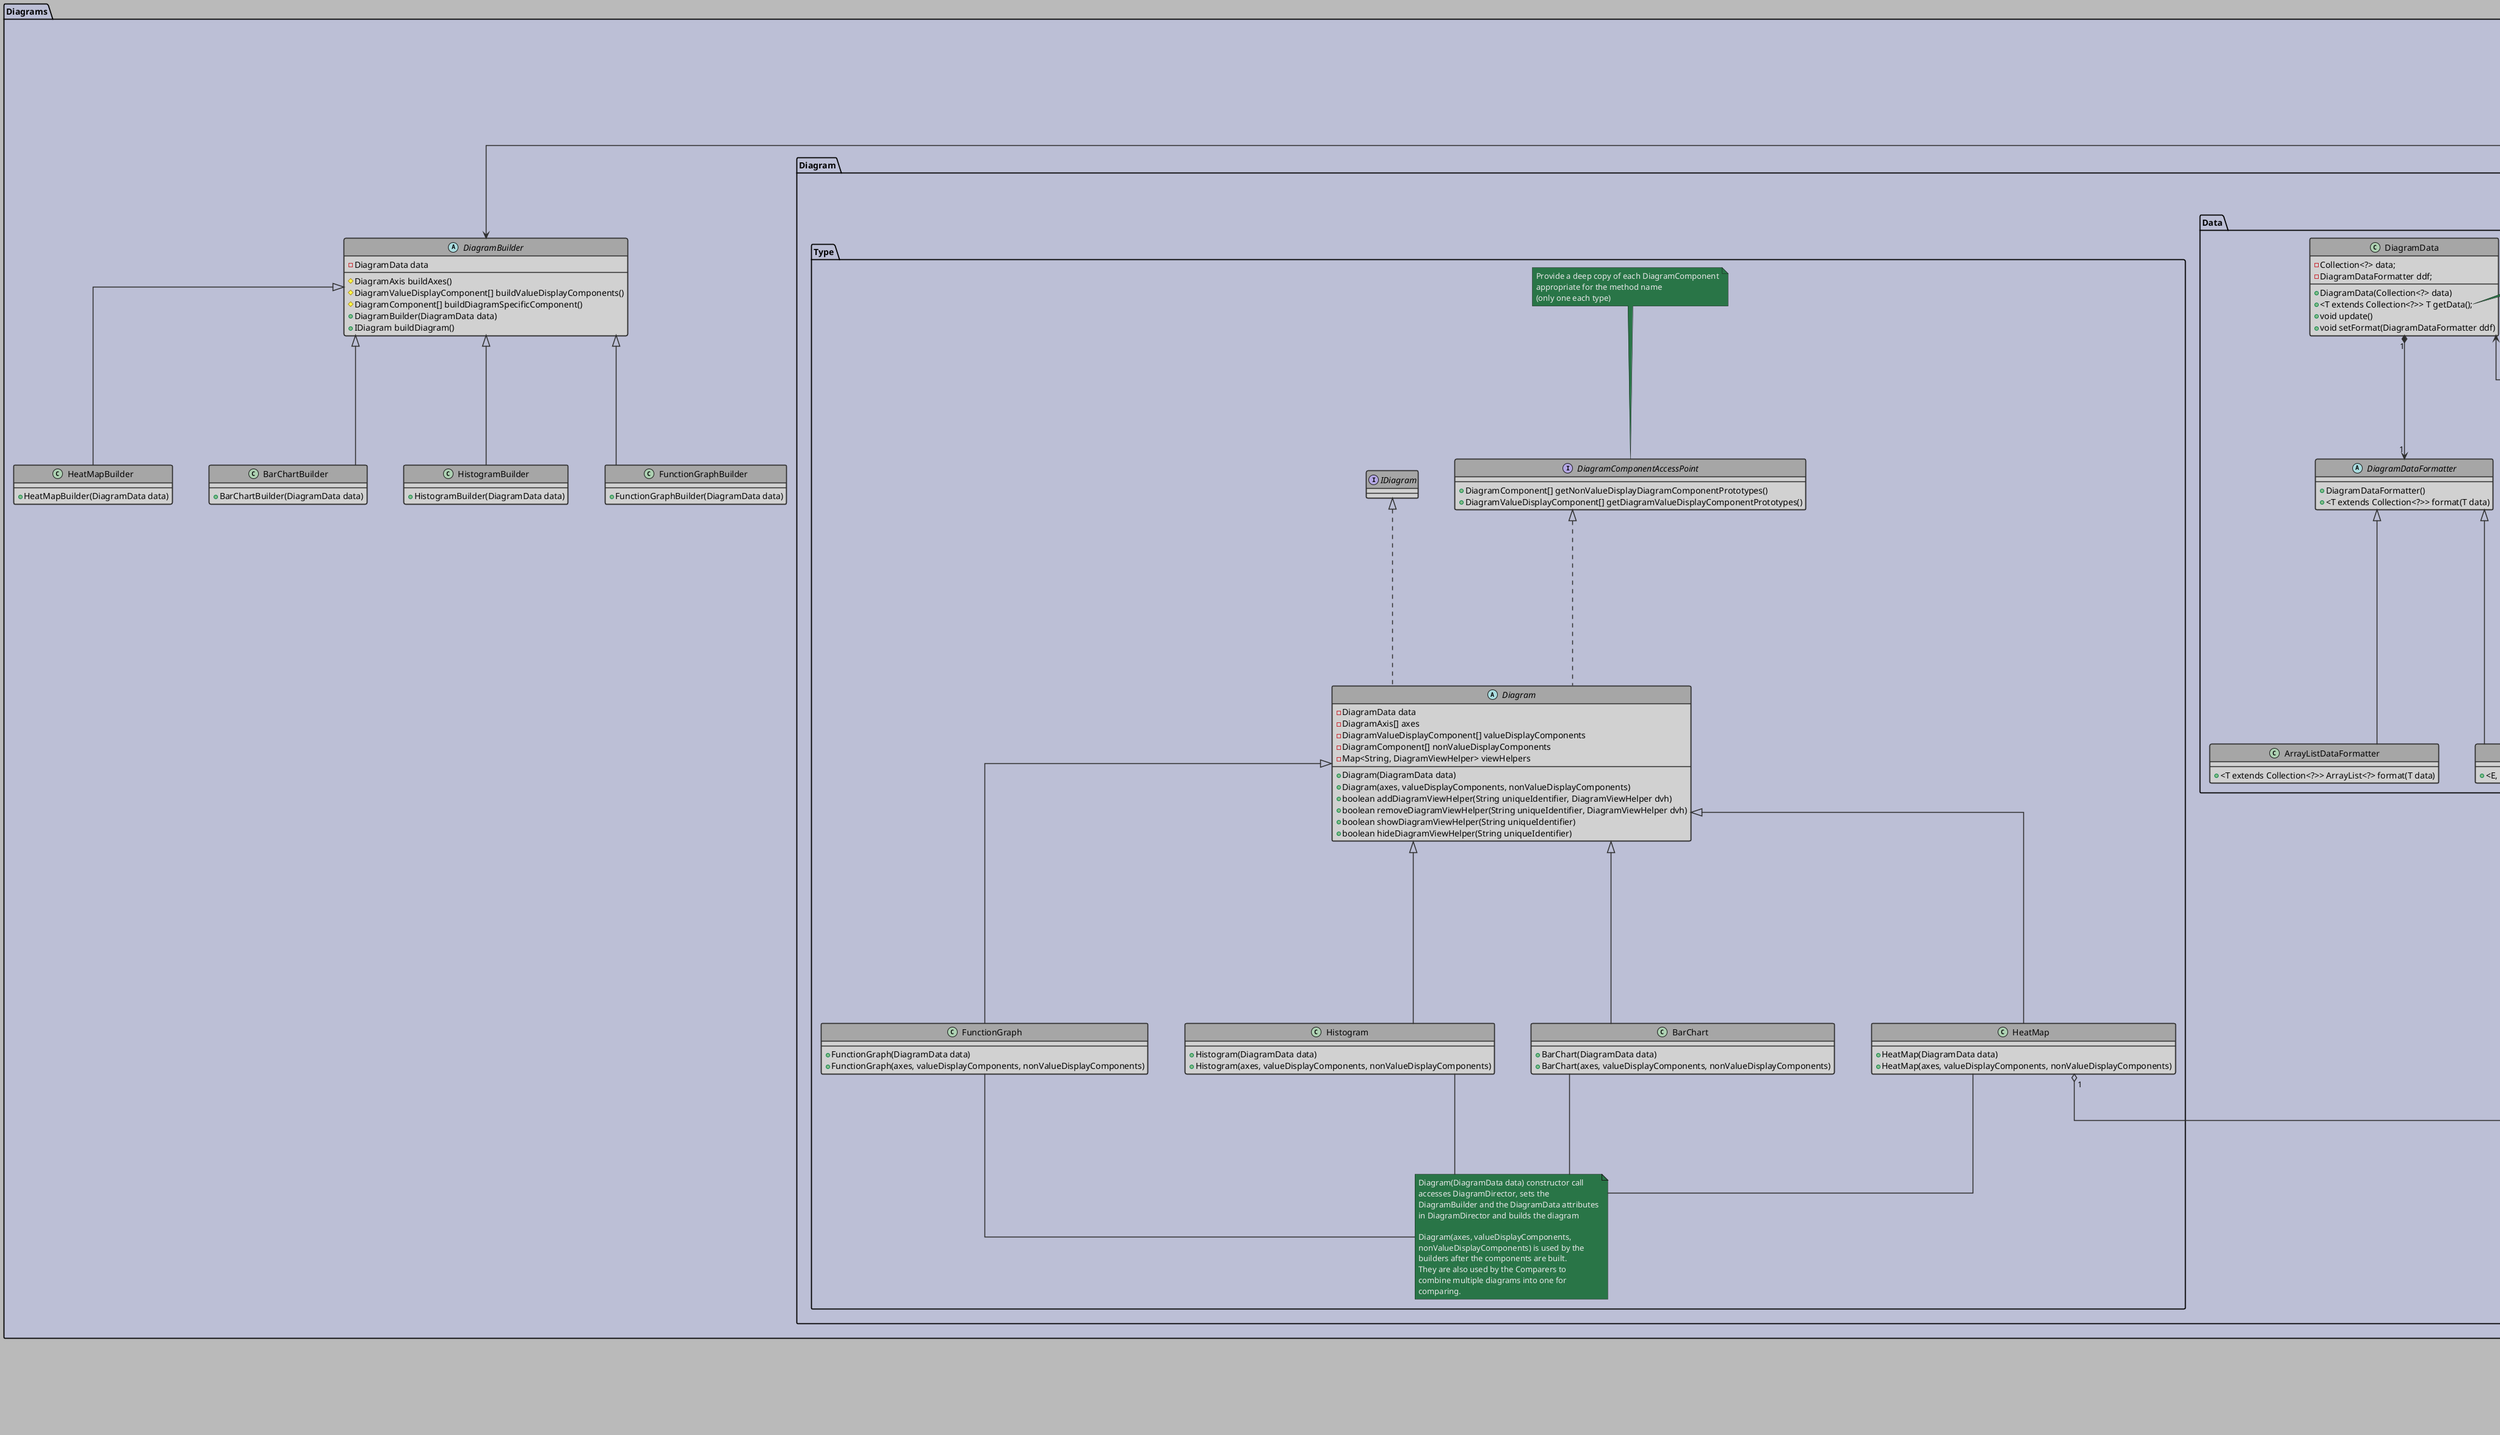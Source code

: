 @startuml Class_Diagram
'Style Settings
skinparam {
    Linetype ortho
    BackgroundColor #bababa
    Shadowing false
    Nodesep 60
    Ranksep 50
}
skinparam Arrow {
    Color #2e2e2e
    Thickness 1.5
}
skinparam CircledCharacter {
    Radius 8
    FontSize 10
}
skinparam class {
    BackgroundColor #d1d1d1
    BorderColor #2e2e2e
    BorderThickness 1.5
    HeaderBackgroundColor #a6a6a6
}
skinparam package {
    BackgroundColor #bcbfd6
    BorderThickness 1.8
}
skinparam Note {
    BackgroundColor #297547
    BorderColor #171a17
    FontColor #e8e8e8
}
'Class Diagram
'Class Definitions
    'Basic UI Components, extend/use Swing components
    package Components {
        'Swing
            together {
                class Container extends Component
                class JComponent extends Container {
                    .
                    .
                    --
                    .
                    .
                }
                class JFrame 
                class JFileChooser
                class JPanel extends JComponent
                class JButton extends JComponent
                class JLabel extends JComponent
                class JTextField extends JComponent
                class JTextPane extends JComponent
                class JComboBox extends JComponent
                class JTree extends JComponent
                class JScrollPane extends JComponent
                class JMenuBar extends JComponent
                class JCheckBox extends JComponent
            }
            'Listeners
                together {
                    interface EventListener
                    interface ComponentListener extends EventListener {
                        +componentHidden(ComponentEvent e)
                        +componentMoved(ComponentEvent e)
                        +componentResized(ComponentEvent e)
                        +componentShown(ComponentEvent e)
                    }
                    interface ActionListener extends EventListener {
                        +actionPerformed(ActionEvent e)
                    }
                    interface KeyListener extends EventListener {
                        +keyPressed(KeyEvent e)
                        +keyReleased(KeyEvent e)
                        +keyTyped(KeyEvent e)
                    }
                }
        'Custom
            class Tree extends JTree
            class Button extends JButton
            class DropdownSelector extends JComboBox
            class InputBox extends JTextField
            class Checkbox extends JCheckBox
            class Label extends JLabel
            class ScrollPane extends JScrollPane
            class MenuBar extends JMenuBar
            class TextPane extends JTextPane

            'Frames/Panels
            together {
                enum ResizeMode {
                    ABSOLUTE_TOP_LEFT
                    ABSOLUTE_BOTTOM_RIGHT
                    RELATIVE
                }
                class Resizer {
                    +Resizer(ResizeMode t, ResizeModer r, ResizeMode b, ResizeMode l)
                    +resize(Component, int width, int height, int newWidth, int newHeight)
                }
                interface AutoResizing extends ComponentListener {
                    +setResizer(Component, Resizer)
                }

                class Panel extends JPanel implements AutoResizing {
                    -Map<Component, ComponentResizer>
                    +setResizer(Component, Resizer)
                }
                class Window implements AutoResizing {
                    -Map<Component, ComponentResizer>
                    +setResizer(Component, Resizer)
                }
                ResizeMode <-- Resizer
            }
    }
    
    'UI Composites
    package Composites {
        enum InfoBarID {
            VERSION
            SELECTED
            LASTACTION
        }
        class InfoBar extends Panel {
            -Map<InfoBarID,TextBox>
            +setText(InfoBarID, String)
        }
        InfoBarID <-- InfoBar : <<uses>>

        class MainWindow extends Window {
            -MenuBar mainMenu

            +MainWindow()
            + {static} void main(String[] args)
        }

        class SubWindowArea extends Panel{
            +addSubWindow(SubWindow)
            +removeSubWindow(SubWindow)
        }
        class SubWindow extends Panel {
            -MenuBar
            +SubWindow(Element)
            +setElement(Element)
        }
        abstract class ElementManipulator extends Panel {
            +setElement(Element)
        }
        class TextEditor implements ElementManipulator {
            -TextPane
            +TextEditor(Element)
        }
        class Visualizer implements ElementManipulator {
            -TextArea Info
            -MenuBar diagramOptions
            -MenuBar statisticsOptions
            +Visualizer(Element)
        }
        SubWindow *-- "1..[num subtypes]" ElementManipulator
        SubWindowArea *-- "0..3" SubWindow

        class Outliner extends Panel {
            -MenuBar
            -Tree
            -DAO
            +Outliner(DAO data)
        }

        class MergeDialog extends Window {
            Label prompt
            Label left
            Label right
            InputBox left
            InputBox right
            Button renameLeft
            Button renameRight
            Button keepLeft
            Button keepRight
            +MergeDialog()
            +open(Element eLeft, Element eRight)
        }
        MergeDialog --* MainWindow
    }
'Diagrams
package Diagrams {
    interface IDiagram {
        +Collection<?> cloneData()
        +void refresh()
        +void update()
        +boolean addDiagramViewHelper(String uniqueIdentifier, DiagramViewHelper dvh)
        +boolean removeDiagramViewHelper(String uniqueIdentifier, DiagramViewHelper dvh)
        +boolean showDiagramViewHelper(String uniqueIdentifier)
        +boolean hideDiagramViewHelper(String uniqueIdentifier)
    }
    interface IDiagramComparer {
        +IDiagram getDiagram(int index)
        +void setDiagram(int index, IDiagram diagram)
        +boolean addDiagram(IDiagram diagram)
        +boolean removeDiagram(IDiagram diagram)
        +IDiagram compare(int[] indices)
        +IDiagram compare(IDiagram[] diagrams)
    }
    package Diagram.Comparer {
        class DiagramComparer implements IDiagramComparer {
            -Collection<? extends IDiagram> diagrams
            -IDiagramCompareStrategy compareStrategy
            +DiagramComparer()
            #void setCompareStrategy()
        }
        interface IDiagramCompareStrategy {
            +IDiagram compare()
        }
        class FunctionGraphCompareStrategy implements IDiagramCompareStrategy {
            -FunctionGraph[] functionGraphs
            +FunctionGraphCompareStrategy(FunctionGraph[] functionGraphs)
            +FunctionGraph compare()
        }
        class HistogramCompareStrategy implements IDiagramCompareStrategy {
            -Histogram histogram1
            -Histogram histogram2
            +HistogramCompareStrategy(Histogram histogram1, Histogram histogram2)
            +Histogram compare()
        }
        class HeatMapCompareStrategy implements IDiagramCompareStrategy {
            -DiagramColorScale compareColors
            -HeatMap heatMap1
            -HeatMap heatMap2
            +HeatMapCompareStrategy(HeatMap heatMap1, HeatMap heatMap2)
            +HeatMapCompareStrategy(HeatMap heatMap1, HeatMap heatMap2, DiagramColorScale compareColors)
            +HeatMap compare()
        }
        note bottom of HeatMapCompareStrategy
            Use a 2ColorScale with the color-value-pairs
            (red, minValue) and (green, maxValue) to make
            a heat map from the differences between the
            heat maps.
        end note
        class BarChartCompareStrategy implements IDiagramCompareStrategy {
            -BarChart barChart1
            -BarChart barChart2
            +BarChartCompareStrategy(BarChart barChart1, BarChart barChart2)
            +BarChart compare()
        }
    }
    package Diagram.Components {
        interface Hoverable {
            +default boolean isBeingHovered()
            +default void hoverAction()
            +default void refreshHoverLabelPosition()
            +default void showHoverLabel()
            +default void hideHoverLabel()
        }
        note right of Hoverable::hoverAction
            show label as default
            override if there is more
        end note
        abstract class DiagramComponent {
            #Color color
            #Number xPos
            #Number yPos
            #DiagramComponent(Number xPos, Number yPos, Color color)
            +{abstract} clone()
            +void setColor(Color color)
            +void setXPos(Number xPos)
            +void setYPos(Number yPos)
            +Number getXPos()
            +Number getYPos()
            +Number getColor()
            +void show()
            +void hide()
        }
        abstract class DiagramValueDisplayComponent extends DiagramComponent implements Hoverable {
            #Number value
            #DiagramAxis[] axes
            #Number[] coordinatesInAxes
            #DiagramValueDisplayComponent(Color color, Number value, DiagramAxis[] axes, Number[] coordinatesInAxes)
            +Number valueToCoordinate(int axisIndex)
            +void setValue()
            +Number getValue()
            +{abstract} void refreshValueRelevantAttributes()
        }
        note left of DiagramComponent
            xPos and yPos are the coordinates of
            the middle of the component
        end note
        abstract class DiagramBar extends DiagramValueDisplayComponent {
            #Number width
            #Number height
            #DiagramBar(Color color, Number value, DiagramAxis[] axes, Number[] coordinatesInAxes)
            #void refreshHeight()
            #void calculateHeight()
            #void refreshWidth()
            #void calculateWidth()
            #void setHeight()
            #void setWidth()
            +Number getHeight()
            +Number getWidth()
        }
        note left of DiagramBar::refreshHeight
            setValue calls refreshHeight(), which
            calibrates the height anew.
        end note
        abstract class DiagramAxis extends DiagramComponent {
            #Number xPos = axisLine.getXPos
            #Number yPos = axisLine.getYPos
            #Number min
            #Number max
            #int steps
            #boolean showValues
            #DiagramLine axisLine
            #DiagramAxis(DiagramLine axisLine, Number min, Number max, int steps)
            +void setMin(Number min)
            +Number getMin()
            +void setMax(Number max)
            +Number getMax()
            +void setSteps(int steps)
            +int getSteps()
            +void showValues()
            +void hideValues()
            #void paintComponent(Graphics g)
            +void paintAxis()
            +Number valueToCoordinate(Number value)
            +Number CoordinateToValue(Number coordinate)
            +void setLineByLength(Number length)
            +void setLineByPos(Number minValXPos, Number minValYPos, Number maxValXPos, Number maxValYPos)
            +void setLineColor(Color color)
            +void setLineThickness(Number thickness)
            +Number getLineLength()
        }
        note right of DiagramAxis::paintComponent
            Override this method from JComponent,
            use paintAxis() method instead.

            paintAxis() initializes the parameter of
            paintComponent and calls paintComponent.
        end note
        note right of DiagramAxis::CoordinateToValue
            Throws an exception, if the coordinate
            is out of the range of the axis' line
            (determined by x1 and x2 or y1 and y2 of
            axisLine)
        end note
        abstract class DiagramLabel extends DiagramComponent {
            #String caption
            #DiagramLabel(Number xPos, Number yPos, Color color, String caption)
            +void setCaption(String caption)
            +String getCaption()
        }
        abstract class DiagramLine extends DiagramComponent {
            #Number x1
            #Number y1
            #Number x2
            #Number y2
            #Number thickness
            #DiagramLine(Number xPos, Number yPos, Number length, Color color, Number thickess)
            #DiagramLine(Number x1, Number y1, Number x2, Number y2, Color color, Number thickess)
            #Number calculateLength()
            +void setPos(Number x1, Number y1, Number x2, Number y2)
            +void setThickness(Number thickness)
            +void setX1()
            +void setY1()
            +void setX2()
            +void setY2()
            +Number getLength()
            +Number getX1()
            +Number getY1()
            +Number getX2()
            +Number getY2()
            +Number getThickness()
        }
        note top of DiagramLine
            Make a horizontal line, if the
            length is given.

            Calculate length with Pythagoras'
            formula
        end note
        class SolidLine extends DiagramLine {
            #SolidLine(Number xPos, Number yPos, Number length, Color color)
            #SolidLine(Number x1, Number y1, Number x2, Number y2, Color color)
        }
        abstract class DiagramValueLabel extends DiagramValueDisplayComponent {
            #String caption
            #DiagramValueLabel(Color color, Number value, DiagramAxis[] axes, Number[] coordinatesInAxes)
            #void refreshCaption()
            #void setCaption(String caption)
            +String getCaption()
        }
        abstract class DiagramPoint extends DiagramValueDisplayComponent {
            #Number size
            #DiagramPoint(Color color, Number value, DiagramAxis[] axes, Number[] coordinatesInAxes)
            +void setSize(Number size)
            +Number getSize()
        }
        abstract class DiagramColorScale extends DiagramComponent {
            #Color color = borderColor
            #DiagramColorScale(Number xPos, Number yPos, Color borderColor, Number[] values, Color[] valueColors)
            +Color valueToColor(Number value)
            +Number[] getValues()
            +Color[] getColors()
            +final Object[] matchingsAsArray()
        }
        note right of DiagramColorScale::matchingsAsArray
            return new Object[]
            {getValues(), getColors()}
        end note
        class 2ColorScale extends DiagramColorScale {
            #Color color = borderColor
            -Color minValueColor
            -Color maxValueColor
            +Number minValue
            +Number maxValue
            #2ColorScale(Number xPos, Number yPos, Color borderColor, Number minVal, Number maxVal, Color minValColor, Color maxValColor)
            +Color getMinValueColor()
            +Color getMaxValueColor()
            +void setMinValueColor(Color minValueColor)
            +void setMaxValueColor(Color maxValueColor)
            +Number getMinValue()
            +Number getMaxValue()
            +void setMinValue(Number minValue)
            +void setMaxValue(Number maxValue)
        }
        class ValueDisplayPoint extends DiagramPoint {
            #ValueDisplayPoint(Number xPos, Number yPos, Color color, Number value, Number size, DiagramAxis[] axes)
        }
        class HistogramBar extends DiagramBar {
            #HistogramBar(Number xPos, Number yPos, Color color, Number value, DiagramAxis[] axes)
        }
        class BarChartBar extends DiagramBar {
            #BarChartBar(Number xPos, Number yPos, Color color, Number value, Number width, DiagramAxis[] axes)
        }
        class SolidAxis extends DiagramAxis {
            #SolidAxis(SolidLine axisLine, Number min, Number max, int steps)
        }
        class HeatMapLabel extends DiagramValueLabel {
            #HeatMapLabel(Number xPos, Number yPos, DiagramColorScale, Number value, DiagramAxis[] axes)
        }
        class DescriptionLabel extends DiagramLabel {
            #DescriptionLabel(Number xPos, Number yPos, Color color, String caption)
        }
        'Shows value that is being
        'hovered over
        class HoverLabel {
            -String caption
            -Theme theme
            -Number xPos
            -Number yPos
            -HoverLabel hoverLabel
            -HoverLabel()
            +HoverLabel getHoverLabel()
            +void show()
            +void hide()
        }
        class DiagramComponentFactory {
            -DiagramComponentFactory instance = new DiagramComponentFactory
            -DiagramComponentFactory()
            +DiagramComponentFactory getDiagramComponentFactory()
            +DiagramPoint createPoint(Number value, DiagramAxis[] axes, Number[] coordinatesInAxes)
            +DiagramValueLabel createValueLabel(Number value, DiagramAxis[] axes, Number[] coordinatesInAxes)
            +DiagramBar createBar(Number value, DiagramAxis[] axes, Number[] coordinatesInAxes)
            +DiagramLabel createLabel(Number xPos, Number yPos, Color color, String caption)
            +DiagramAxis createAxis(DiagramLine axisLine, Number min, Number max, int steps)
            +DiagramColorScale createColorScale(Number xPos, Number yPos, Color borderColor, Number[] values, Color[] valueColors)
            +DiagramLine createLine(Number xPos, Number yPos, Number length, Color color, Number thickess)
            +DiagramLine createLine(Number x1, Number y1, Number x2, Number y2, Color color, Number thickess)
        }
    }
    package Diagram.Data {
        class DiagramData {
            -Collection<?> data;
            -DiagramDataFormatter ddf;
            +DiagramData(Collection<?> data)
            +<T extends Collection<?>> T getData();
            +void update()
            +void setFormat(DiagramDataFormatter ddf)
        }
        note right of DiagramData::getData
        Run ddf on data and return result.
        If ddf = null, return a deep copy.
        end note
        abstract class DiagramDataFormatter {
            +DiagramDataFormatter()
            +<T extends Collection<?>> format(T data)
        }
        class ArrayListDataFormatter extends DiagramDataFormatter {
            +<T extends Collection<?>> ArrayList<?> format(T data)
        }
        class ArrayDataFormatter extends DiagramDataFormatter {
            +<E, T extends Collection<E>> E[] format(T data)
        }
    }
    package Diagram.Type {
        interface DiagramComponentAccessPoint {
            +DiagramComponent[] getNonValueDisplayDiagramComponentPrototypes()
            +DiagramValueDisplayComponent[] getDiagramValueDisplayComponentPrototypes()
        }
        note top of DiagramComponentAccessPoint
            Provide a deep copy of each DiagramComponent
            appropriate for the method name
            (only one each type)
        end note
        abstract class Diagram implements IDiagram, DiagramComponentAccessPoint {
            -DiagramData data
            -DiagramAxis[] axes
            -DiagramValueDisplayComponent[] valueDisplayComponents
            -DiagramComponent[] nonValueDisplayComponents
            -Map<String, DiagramViewHelper> viewHelpers
            +Diagram(DiagramData data)
            +Diagram(axes, valueDisplayComponents, nonValueDisplayComponents)
            +boolean addDiagramViewHelper(String uniqueIdentifier, DiagramViewHelper dvh)
            +boolean removeDiagramViewHelper(String uniqueIdentifier, DiagramViewHelper dvh)
            +boolean showDiagramViewHelper(String uniqueIdentifier)
            +boolean hideDiagramViewHelper(String uniqueIdentifier)
            'Collection<?> cloneData()
            'void refresh()
            'void update()
        }
        class Histogram extends Diagram {
            +Histogram(DiagramData data)
            +Histogram(axes, valueDisplayComponents, nonValueDisplayComponents)
        }
        class BarChart extends Diagram {
            +BarChart(DiagramData data)
            +BarChart(axes, valueDisplayComponents, nonValueDisplayComponents)
        }
        class HeatMap extends Diagram {
            +HeatMap(DiagramData data)
            +HeatMap(axes, valueDisplayComponents, nonValueDisplayComponents)
        }
        class FunctionGraph extends Diagram {
            +FunctionGraph(DiagramData data)
            +FunctionGraph(axes, valueDisplayComponents, nonValueDisplayComponents)
        }
        note as Diagram1
            Diagram(DiagramData data) constructor call
            accesses DiagramDirector, sets the
            DiagramBuilder and the DiagramData attributes
            in DiagramDirector and builds the diagram

            Diagram(axes, valueDisplayComponents,
            nonValueDisplayComponents) is used by the
            builders after the components are built.
            They are also used by the Comparers to
            combine multiple diagrams into one for
            comparing.
        end note
        Histogram -- Diagram1
        BarChart -- Diagram1
        HeatMap -- Diagram1
        FunctionGraph -- Diagram1
    }
    package Diagram.Indicators {
        class DiagramViewHelperFactory {
            -DiagramViewHelperFactory instance
            -DiagramViewHelperFactory()
            +DiagramViewHelperFactory getInstance()
            +HelperComponentDisplayer createValueColorDisplayer(IDiagram diagram)
            +HelperLineDisplayer createCoordinateGridDisplayer(IDiagram diagram, DiagramAxis[] axes)
            +HelperLineDisplayer createValueLineDisplayer(IDiagram diagram, Number value)
        }
        abstract class DiagramViewHelper implements DiagramComponentAccessPoint {
            -int layer
            -List<ViewHelperComponent> helperComponents
            +DiagramViewHelper(IDiagram inner, int layer)
            #{abstract} void generateHelperComponents()
            +int getLayerNumber()
            +void remove()
            +void show()
            +void hide()
            +void update()
            #boolean addViewHelperComponent(ViewHelperComponent vhc)
            #boolean removeViewHelperComponent(ViewHelperComponent vhc)
            #boolean clearViewHelperComponents()
            '+DiagramComponent[] getNonValueDisplayDiagramComponentPrototypes()
            '+DiagramValueDisplayComponent[] getDiagramValueDisplayComponentPrototypes()
            '+Collection<?> cloneData()
            '+void refresh()
            '+void update()
        }
        DiagramViewHelperFactory -- DiagramViewHelper : > <<creates>>
        abstract class HelperLineDisplayer extends DiagramViewHelper {
            +HelperLineDisplayer(IDiagram inner)
            #void generateHelperComponents()
        }
        note right of DiagramViewHelper::layer
            Indicates how much in the front the DiagramViewHelper is.

            For example with JLayeredPane
        end note
        note right of DiagramViewHelper
            For DiagramComponentAccessPoint methods:
            Keep looking for a Diagram by recursively
            going through the Decorators.
        end note
        class StatisticsLineDisplayer extends HelperLineDisplayer {
            -DiagramAxis axis
            -Color color
            -Number thickness
            -Number value
            +StatisticsLineDisplayer(IDiagram inner, DiagramAxis axis, Color color, Number thickness, Number value)
            -void createStatisticLine()
        }
        note bottom of StatisticsLineDisplayer
            Displays lines for statistics checked
            in the checkbox part
        end note
        abstract class HelperComponentDisplayer extends DiagramViewHelper {
            +HelperComponentDisplayer(IDiagram inner)
        }
        class ValueFixColorDisplayer extends HelperComponentDisplayer {
            -TreeMap<Number, Color> mapping
            +ValueFixColorDisplayer(IDiagram inner, TreeMap<Number, Color> mapping)
            #void generateHelperComponents()
        }
        class ValueScaleColorDisplayer extends HelperComponentDisplayer {
            -DiagramColorScale colorScale
            +ValueScaleColorDisplayer(IDiagram inner, DiagramColorScale colorScale)
            #void generateHelperComponents()
        }
        note left of HelperComponentDisplayer
            Overshadows DiagramComponents with the ViewHelperComponents
            that are wanted to be seen by the user.

            Layer is set within the constructor.
        end note
        note as ValueColorDisplayers
            Call getDiagramValueDisplayComponentPrototypes(),
            adjust the returned elements, color them accordingly,
            wrap them with ViewHelperComponent object
            add them to helperComponents.
        end note
        ValueColorDisplayers -- ValueScaleColorDisplayer
        ValueColorDisplayers -- ValueFixColorDisplayer
        class CoordinateIndicatorLineDisplayer extends HelperLineDisplayer {
            -DiagramAxis[] axes
            -Color color
            -Number thickness
            +CoordinateIndicatorLineDisplayer(IDiagram inner, DiagramAxis[] axes, Color color, Number thickness)
            -void createCoordinateIndicatorLines()
        }
        class ViewHelperComponent {
            +ViewHelperComponent(DiagramComponent dc)
            +void show()
            +void hide()
        }
        note bottom of ViewHelperComponent
            Wraps DiagramComponents that the
            DiagramViewHelpers create and use
        end note
        note as ViewHelperComponentGeneration
            Call getDiagramValueDisplayComponentPrototypes() or
            getNonValueDisplayDiagramComponentPrototypes(),
            adjust the returned required elements, color them accordingly,
            wrap them with ViewHelperComponent object
            add them to helperComponents.
        end note
        DiagramViewHelper *--> ViewHelperComponent
        class CoordinateIndicatorLine  extends DiagramLine {
            #CoordinateIndicatorLine(Number xPos, Number yPos, Number length, Color color, Number thickness)
            #CoordinateIndicatorLine(Number x1, Number y1, Number x2, Number y2, Color color, Number thickness)
        }
        class StatisticLine  extends DiagramLine {
            #StatisticLine(Number xPos, Number yPos, Number length, Color color, Number thickness)
            #StatisticLine(Number x1, Number y1, Number x2, Number y2, Color color, Number thickness)
        }
        StatisticsLineDisplayer --> StatisticLine : > <<creates>>
        CoordinateIndicatorLineDisplayer --> CoordinateIndicatorLine : > <<creates>>
    }
    note top of Diagram.Indicators
        Things that will be shown on diagrams
        that are not actually a part of them go here
    end note
    note as N1
        Strategy pattern:

        -IDiagramCompareStrategy as abstract strategy
        -Its subclasses as concrete strategies
    end note
    note as N2
        Builder Pattern:

        -DiagramDirector as singleton director
        -Its subclasses as builders
    end note
    class DiagramDirector {
        -DiagramBuilder builder
        -DiagramData data
        -DiagramDirector instance = new DiagramDirector
        -DiagramDirector()
        +DiagramDirector getDiagramDirector()
        +void changeBuilder(Builder b)
        +void setDiagramData(DiagramData data)
        +IDiagram build()
    }
    abstract class DiagramBuilder {
        -DiagramData data
        #DiagramAxis buildAxes()
        #DiagramValueDisplayComponent[] buildValueDisplayComponents()
        #DiagramComponent[] buildDiagramSpecificComponent()
        +DiagramBuilder(DiagramData data)
        +IDiagram buildDiagram()
    }
    class BarChartBuilder extends DiagramBuilder {
        +BarChartBuilder(DiagramData data)
    }
    class HistogramBuilder extends DiagramBuilder {
        +HistogramBuilder(DiagramData data)
    }
    class FunctionGraphBuilder extends DiagramBuilder {
        +FunctionGraphBuilder(DiagramData data)
    }
    class HeatMapBuilder extends DiagramBuilder {
        +HeatMapBuilder(DiagramData data)
    }
    class SettingsProvider {
        -SettingsProvider instance = new SettingsProvider
        -Settings s
        -SettingsProvider()
        +SettingsProvider getInstance()
        +void changeSettings(Settings s)
        +Settings getSettings()
    }
}

'Class Relations
    'Ui
        AutoResizing --> Resizer
        Visualizer -> IDiagram

        MainWindow *-- "1"Outliner
        MainWindow *-- "1"SubWindowArea
        MainWindow *-- "1"InfoBar
    'Diagram
        HeatMap "1" o-- "*" HeatMapLabel
        Hoverable "1" -- "1" HoverLabel : > shows upon being hovered

        DiagramViewHelper --> Diagram : > Wraps and decorates
        DiagramDirector --> DiagramBuilder
        DiagramDirector --> Diagram : <<creates>>
        DiagramComponentFactory --> DiagramComponent : <<creates>>
        DiagramComparer o-- IDiagramCompareStrategy
        DiagramData "1" *--> "1" DiagramDataFormatter
        Diagram *--> DiagramData
        Diagram *-- "*" DiagramComponent
'Package Relations
@enduml